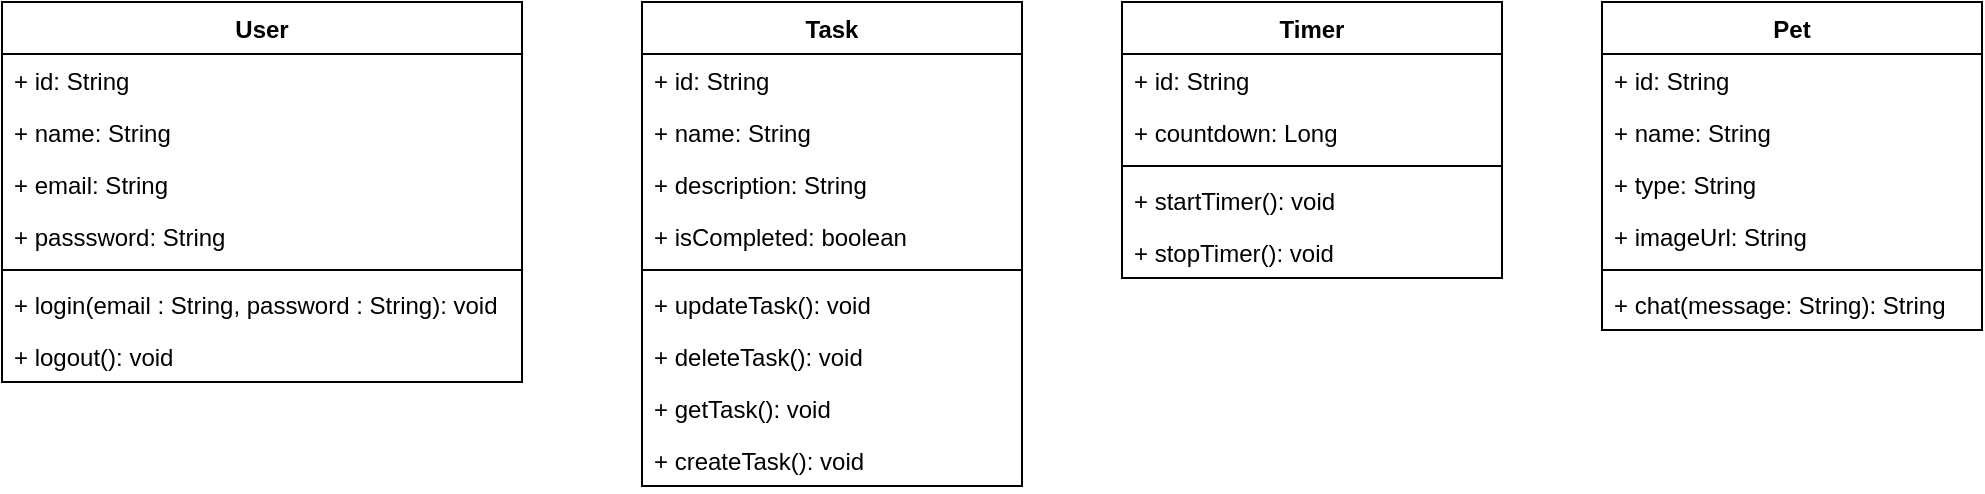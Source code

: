 <mxfile version="21.7.4" type="device" pages="2">
  <diagram name="Page-1" id="cZlikUGdfWdYi2S5PXQ9">
    <mxGraphModel dx="1168" dy="617" grid="1" gridSize="10" guides="1" tooltips="1" connect="1" arrows="1" fold="1" page="1" pageScale="1" pageWidth="850" pageHeight="1100" math="0" shadow="0">
      <root>
        <mxCell id="0" />
        <mxCell id="1" parent="0" />
        <mxCell id="bsv42yPIfXRPfYxdmsO6-1" value="User" style="swimlane;fontStyle=1;align=center;verticalAlign=top;childLayout=stackLayout;horizontal=1;startSize=26;horizontalStack=0;resizeParent=1;resizeParentMax=0;resizeLast=0;collapsible=1;marginBottom=0;whiteSpace=wrap;html=1;" parent="1" vertex="1">
          <mxGeometry x="80" y="320" width="260" height="190" as="geometry" />
        </mxCell>
        <mxCell id="bsv42yPIfXRPfYxdmsO6-5" value="+ id: String" style="text;strokeColor=none;fillColor=none;align=left;verticalAlign=top;spacingLeft=4;spacingRight=4;overflow=hidden;rotatable=0;points=[[0,0.5],[1,0.5]];portConstraint=eastwest;whiteSpace=wrap;html=1;" parent="bsv42yPIfXRPfYxdmsO6-1" vertex="1">
          <mxGeometry y="26" width="260" height="26" as="geometry" />
        </mxCell>
        <mxCell id="bsv42yPIfXRPfYxdmsO6-2" value="+ name: String" style="text;strokeColor=none;fillColor=none;align=left;verticalAlign=top;spacingLeft=4;spacingRight=4;overflow=hidden;rotatable=0;points=[[0,0.5],[1,0.5]];portConstraint=eastwest;whiteSpace=wrap;html=1;" parent="bsv42yPIfXRPfYxdmsO6-1" vertex="1">
          <mxGeometry y="52" width="260" height="26" as="geometry" />
        </mxCell>
        <mxCell id="KkgNyqtdSRPPBqL8YplF-1" value="+ email: String" style="text;strokeColor=none;fillColor=none;align=left;verticalAlign=top;spacingLeft=4;spacingRight=4;overflow=hidden;rotatable=0;points=[[0,0.5],[1,0.5]];portConstraint=eastwest;whiteSpace=wrap;html=1;" parent="bsv42yPIfXRPfYxdmsO6-1" vertex="1">
          <mxGeometry y="78" width="260" height="26" as="geometry" />
        </mxCell>
        <mxCell id="bsv42yPIfXRPfYxdmsO6-6" value="+ passsword: String" style="text;strokeColor=none;fillColor=none;align=left;verticalAlign=top;spacingLeft=4;spacingRight=4;overflow=hidden;rotatable=0;points=[[0,0.5],[1,0.5]];portConstraint=eastwest;whiteSpace=wrap;html=1;" parent="bsv42yPIfXRPfYxdmsO6-1" vertex="1">
          <mxGeometry y="104" width="260" height="26" as="geometry" />
        </mxCell>
        <mxCell id="bsv42yPIfXRPfYxdmsO6-3" value="" style="line;strokeWidth=1;fillColor=none;align=left;verticalAlign=middle;spacingTop=-1;spacingLeft=3;spacingRight=3;rotatable=0;labelPosition=right;points=[];portConstraint=eastwest;strokeColor=inherit;" parent="bsv42yPIfXRPfYxdmsO6-1" vertex="1">
          <mxGeometry y="130" width="260" height="8" as="geometry" />
        </mxCell>
        <mxCell id="bsv42yPIfXRPfYxdmsO6-4" value="+ login(email : String, password : String): void" style="text;strokeColor=none;fillColor=none;align=left;verticalAlign=top;spacingLeft=4;spacingRight=4;overflow=hidden;rotatable=0;points=[[0,0.5],[1,0.5]];portConstraint=eastwest;whiteSpace=wrap;html=1;" parent="bsv42yPIfXRPfYxdmsO6-1" vertex="1">
          <mxGeometry y="138" width="260" height="26" as="geometry" />
        </mxCell>
        <mxCell id="RZwDGdwkuQK0nVk1VBf5-1" value="+ logout(): void" style="text;strokeColor=none;fillColor=none;align=left;verticalAlign=top;spacingLeft=4;spacingRight=4;overflow=hidden;rotatable=0;points=[[0,0.5],[1,0.5]];portConstraint=eastwest;whiteSpace=wrap;html=1;" parent="bsv42yPIfXRPfYxdmsO6-1" vertex="1">
          <mxGeometry y="164" width="260" height="26" as="geometry" />
        </mxCell>
        <mxCell id="KkgNyqtdSRPPBqL8YplF-2" value="Task" style="swimlane;fontStyle=1;align=center;verticalAlign=top;childLayout=stackLayout;horizontal=1;startSize=26;horizontalStack=0;resizeParent=1;resizeParentMax=0;resizeLast=0;collapsible=1;marginBottom=0;whiteSpace=wrap;html=1;" parent="1" vertex="1">
          <mxGeometry x="400" y="320" width="190" height="242" as="geometry" />
        </mxCell>
        <mxCell id="KkgNyqtdSRPPBqL8YplF-3" value="+ id: String" style="text;strokeColor=none;fillColor=none;align=left;verticalAlign=top;spacingLeft=4;spacingRight=4;overflow=hidden;rotatable=0;points=[[0,0.5],[1,0.5]];portConstraint=eastwest;whiteSpace=wrap;html=1;" parent="KkgNyqtdSRPPBqL8YplF-2" vertex="1">
          <mxGeometry y="26" width="190" height="26" as="geometry" />
        </mxCell>
        <mxCell id="KkgNyqtdSRPPBqL8YplF-4" value="+ name: String" style="text;strokeColor=none;fillColor=none;align=left;verticalAlign=top;spacingLeft=4;spacingRight=4;overflow=hidden;rotatable=0;points=[[0,0.5],[1,0.5]];portConstraint=eastwest;whiteSpace=wrap;html=1;" parent="KkgNyqtdSRPPBqL8YplF-2" vertex="1">
          <mxGeometry y="52" width="190" height="26" as="geometry" />
        </mxCell>
        <mxCell id="KkgNyqtdSRPPBqL8YplF-5" value="+ description: String" style="text;strokeColor=none;fillColor=none;align=left;verticalAlign=top;spacingLeft=4;spacingRight=4;overflow=hidden;rotatable=0;points=[[0,0.5],[1,0.5]];portConstraint=eastwest;whiteSpace=wrap;html=1;" parent="KkgNyqtdSRPPBqL8YplF-2" vertex="1">
          <mxGeometry y="78" width="190" height="26" as="geometry" />
        </mxCell>
        <mxCell id="KkgNyqtdSRPPBqL8YplF-6" value="+ isCompleted: boolean" style="text;strokeColor=none;fillColor=none;align=left;verticalAlign=top;spacingLeft=4;spacingRight=4;overflow=hidden;rotatable=0;points=[[0,0.5],[1,0.5]];portConstraint=eastwest;whiteSpace=wrap;html=1;" parent="KkgNyqtdSRPPBqL8YplF-2" vertex="1">
          <mxGeometry y="104" width="190" height="26" as="geometry" />
        </mxCell>
        <mxCell id="KkgNyqtdSRPPBqL8YplF-7" value="" style="line;strokeWidth=1;fillColor=none;align=left;verticalAlign=middle;spacingTop=-1;spacingLeft=3;spacingRight=3;rotatable=0;labelPosition=right;points=[];portConstraint=eastwest;strokeColor=inherit;" parent="KkgNyqtdSRPPBqL8YplF-2" vertex="1">
          <mxGeometry y="130" width="190" height="8" as="geometry" />
        </mxCell>
        <mxCell id="RZwDGdwkuQK0nVk1VBf5-6" value="+ updateTask(): void" style="text;strokeColor=none;fillColor=none;align=left;verticalAlign=top;spacingLeft=4;spacingRight=4;overflow=hidden;rotatable=0;points=[[0,0.5],[1,0.5]];portConstraint=eastwest;whiteSpace=wrap;html=1;" parent="KkgNyqtdSRPPBqL8YplF-2" vertex="1">
          <mxGeometry y="138" width="190" height="26" as="geometry" />
        </mxCell>
        <mxCell id="RZwDGdwkuQK0nVk1VBf5-7" value="+ deleteTask(): void" style="text;strokeColor=none;fillColor=none;align=left;verticalAlign=top;spacingLeft=4;spacingRight=4;overflow=hidden;rotatable=0;points=[[0,0.5],[1,0.5]];portConstraint=eastwest;whiteSpace=wrap;html=1;" parent="KkgNyqtdSRPPBqL8YplF-2" vertex="1">
          <mxGeometry y="164" width="190" height="26" as="geometry" />
        </mxCell>
        <mxCell id="RZwDGdwkuQK0nVk1VBf5-8" value="+ getTask(): void" style="text;strokeColor=none;fillColor=none;align=left;verticalAlign=top;spacingLeft=4;spacingRight=4;overflow=hidden;rotatable=0;points=[[0,0.5],[1,0.5]];portConstraint=eastwest;whiteSpace=wrap;html=1;" parent="KkgNyqtdSRPPBqL8YplF-2" vertex="1">
          <mxGeometry y="190" width="190" height="26" as="geometry" />
        </mxCell>
        <mxCell id="RZwDGdwkuQK0nVk1VBf5-5" value="+ createTask(): void" style="text;strokeColor=none;fillColor=none;align=left;verticalAlign=top;spacingLeft=4;spacingRight=4;overflow=hidden;rotatable=0;points=[[0,0.5],[1,0.5]];portConstraint=eastwest;whiteSpace=wrap;html=1;" parent="KkgNyqtdSRPPBqL8YplF-2" vertex="1">
          <mxGeometry y="216" width="190" height="26" as="geometry" />
        </mxCell>
        <mxCell id="KkgNyqtdSRPPBqL8YplF-9" value="Timer" style="swimlane;fontStyle=1;align=center;verticalAlign=top;childLayout=stackLayout;horizontal=1;startSize=26;horizontalStack=0;resizeParent=1;resizeParentMax=0;resizeLast=0;collapsible=1;marginBottom=0;whiteSpace=wrap;html=1;" parent="1" vertex="1">
          <mxGeometry x="640" y="320" width="190" height="138" as="geometry" />
        </mxCell>
        <mxCell id="KkgNyqtdSRPPBqL8YplF-10" value="+ id: String" style="text;strokeColor=none;fillColor=none;align=left;verticalAlign=top;spacingLeft=4;spacingRight=4;overflow=hidden;rotatable=0;points=[[0,0.5],[1,0.5]];portConstraint=eastwest;whiteSpace=wrap;html=1;" parent="KkgNyqtdSRPPBqL8YplF-9" vertex="1">
          <mxGeometry y="26" width="190" height="26" as="geometry" />
        </mxCell>
        <mxCell id="KkgNyqtdSRPPBqL8YplF-11" value="+ countdown: Long" style="text;strokeColor=none;fillColor=none;align=left;verticalAlign=top;spacingLeft=4;spacingRight=4;overflow=hidden;rotatable=0;points=[[0,0.5],[1,0.5]];portConstraint=eastwest;whiteSpace=wrap;html=1;" parent="KkgNyqtdSRPPBqL8YplF-9" vertex="1">
          <mxGeometry y="52" width="190" height="26" as="geometry" />
        </mxCell>
        <mxCell id="KkgNyqtdSRPPBqL8YplF-14" value="" style="line;strokeWidth=1;fillColor=none;align=left;verticalAlign=middle;spacingTop=-1;spacingLeft=3;spacingRight=3;rotatable=0;labelPosition=right;points=[];portConstraint=eastwest;strokeColor=inherit;" parent="KkgNyqtdSRPPBqL8YplF-9" vertex="1">
          <mxGeometry y="78" width="190" height="8" as="geometry" />
        </mxCell>
        <mxCell id="RZwDGdwkuQK0nVk1VBf5-2" value="+ startTimer(): void" style="text;strokeColor=none;fillColor=none;align=left;verticalAlign=top;spacingLeft=4;spacingRight=4;overflow=hidden;rotatable=0;points=[[0,0.5],[1,0.5]];portConstraint=eastwest;whiteSpace=wrap;html=1;" parent="KkgNyqtdSRPPBqL8YplF-9" vertex="1">
          <mxGeometry y="86" width="190" height="26" as="geometry" />
        </mxCell>
        <mxCell id="RZwDGdwkuQK0nVk1VBf5-3" value="+ stopTimer(): void" style="text;strokeColor=none;fillColor=none;align=left;verticalAlign=top;spacingLeft=4;spacingRight=4;overflow=hidden;rotatable=0;points=[[0,0.5],[1,0.5]];portConstraint=eastwest;whiteSpace=wrap;html=1;" parent="KkgNyqtdSRPPBqL8YplF-9" vertex="1">
          <mxGeometry y="112" width="190" height="26" as="geometry" />
        </mxCell>
        <mxCell id="KkgNyqtdSRPPBqL8YplF-15" value="Pet" style="swimlane;fontStyle=1;align=center;verticalAlign=top;childLayout=stackLayout;horizontal=1;startSize=26;horizontalStack=0;resizeParent=1;resizeParentMax=0;resizeLast=0;collapsible=1;marginBottom=0;whiteSpace=wrap;html=1;" parent="1" vertex="1">
          <mxGeometry x="880" y="320" width="190" height="164" as="geometry" />
        </mxCell>
        <mxCell id="KkgNyqtdSRPPBqL8YplF-16" value="+ id: String" style="text;strokeColor=none;fillColor=none;align=left;verticalAlign=top;spacingLeft=4;spacingRight=4;overflow=hidden;rotatable=0;points=[[0,0.5],[1,0.5]];portConstraint=eastwest;whiteSpace=wrap;html=1;" parent="KkgNyqtdSRPPBqL8YplF-15" vertex="1">
          <mxGeometry y="26" width="190" height="26" as="geometry" />
        </mxCell>
        <mxCell id="KkgNyqtdSRPPBqL8YplF-17" value="+ name: String" style="text;strokeColor=none;fillColor=none;align=left;verticalAlign=top;spacingLeft=4;spacingRight=4;overflow=hidden;rotatable=0;points=[[0,0.5],[1,0.5]];portConstraint=eastwest;whiteSpace=wrap;html=1;" parent="KkgNyqtdSRPPBqL8YplF-15" vertex="1">
          <mxGeometry y="52" width="190" height="26" as="geometry" />
        </mxCell>
        <mxCell id="KkgNyqtdSRPPBqL8YplF-19" value="+ type: String" style="text;strokeColor=none;fillColor=none;align=left;verticalAlign=top;spacingLeft=4;spacingRight=4;overflow=hidden;rotatable=0;points=[[0,0.5],[1,0.5]];portConstraint=eastwest;whiteSpace=wrap;html=1;" parent="KkgNyqtdSRPPBqL8YplF-15" vertex="1">
          <mxGeometry y="78" width="190" height="26" as="geometry" />
        </mxCell>
        <mxCell id="KkgNyqtdSRPPBqL8YplF-20" value="+ imageUrl: String" style="text;strokeColor=none;fillColor=none;align=left;verticalAlign=top;spacingLeft=4;spacingRight=4;overflow=hidden;rotatable=0;points=[[0,0.5],[1,0.5]];portConstraint=eastwest;whiteSpace=wrap;html=1;" parent="KkgNyqtdSRPPBqL8YplF-15" vertex="1">
          <mxGeometry y="104" width="190" height="26" as="geometry" />
        </mxCell>
        <mxCell id="KkgNyqtdSRPPBqL8YplF-18" value="" style="line;strokeWidth=1;fillColor=none;align=left;verticalAlign=middle;spacingTop=-1;spacingLeft=3;spacingRight=3;rotatable=0;labelPosition=right;points=[];portConstraint=eastwest;strokeColor=inherit;" parent="KkgNyqtdSRPPBqL8YplF-15" vertex="1">
          <mxGeometry y="130" width="190" height="8" as="geometry" />
        </mxCell>
        <mxCell id="RZwDGdwkuQK0nVk1VBf5-4" value="+ chat(message: String): String" style="text;strokeColor=none;fillColor=none;align=left;verticalAlign=top;spacingLeft=4;spacingRight=4;overflow=hidden;rotatable=0;points=[[0,0.5],[1,0.5]];portConstraint=eastwest;whiteSpace=wrap;html=1;" parent="KkgNyqtdSRPPBqL8YplF-15" vertex="1">
          <mxGeometry y="138" width="190" height="26" as="geometry" />
        </mxCell>
      </root>
    </mxGraphModel>
  </diagram>
  <diagram id="d_jbBExdDZB5elTtUUPp" name="Page-2">
    <mxGraphModel dx="2124" dy="1122" grid="1" gridSize="10" guides="1" tooltips="1" connect="1" arrows="1" fold="1" page="1" pageScale="1" pageWidth="850" pageHeight="1100" math="0" shadow="0">
      <root>
        <mxCell id="0" />
        <mxCell id="1" parent="0" />
      </root>
    </mxGraphModel>
  </diagram>
</mxfile>
